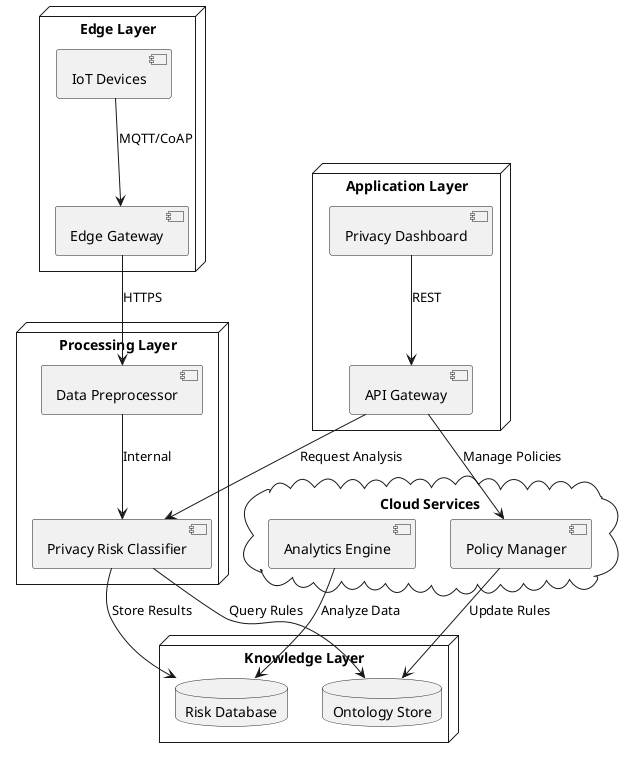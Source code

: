 @startuml Privacy Analysis System Deployment

node "Edge Layer" {
  [IoT Devices] as devices
  [Edge Gateway] as gateway
}

node "Processing Layer" {
  [Privacy Risk Classifier] as classifier
  [Data Preprocessor] as preprocessor
}

node "Knowledge Layer" {
  database "Ontology Store" as ontology
  database "Risk Database" as riskdb
}

node "Application Layer" {
  [Privacy Dashboard] as dashboard
  [API Gateway] as api
}

cloud "Cloud Services" {
  [Analytics Engine] as analytics
  [Policy Manager] as policy
}

devices --> gateway : MQTT/CoAP
gateway --> preprocessor : HTTPS
preprocessor --> classifier : Internal
classifier --> riskdb : Store Results
classifier --> ontology : Query Rules
dashboard --> api : REST
api --> classifier : Request Analysis
api --> policy : Manage Policies
policy --> ontology : Update Rules
analytics --> riskdb : Analyze Data

@enduml 